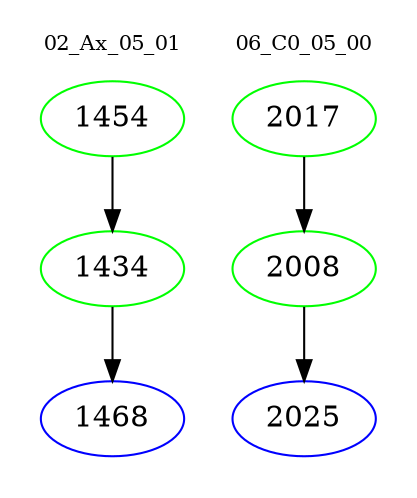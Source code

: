 digraph{
subgraph cluster_0 {
color = white
label = "02_Ax_05_01";
fontsize=10;
T0_1454 [label="1454", color="green"]
T0_1454 -> T0_1434 [color="black"]
T0_1434 [label="1434", color="green"]
T0_1434 -> T0_1468 [color="black"]
T0_1468 [label="1468", color="blue"]
}
subgraph cluster_1 {
color = white
label = "06_C0_05_00";
fontsize=10;
T1_2017 [label="2017", color="green"]
T1_2017 -> T1_2008 [color="black"]
T1_2008 [label="2008", color="green"]
T1_2008 -> T1_2025 [color="black"]
T1_2025 [label="2025", color="blue"]
}
}
